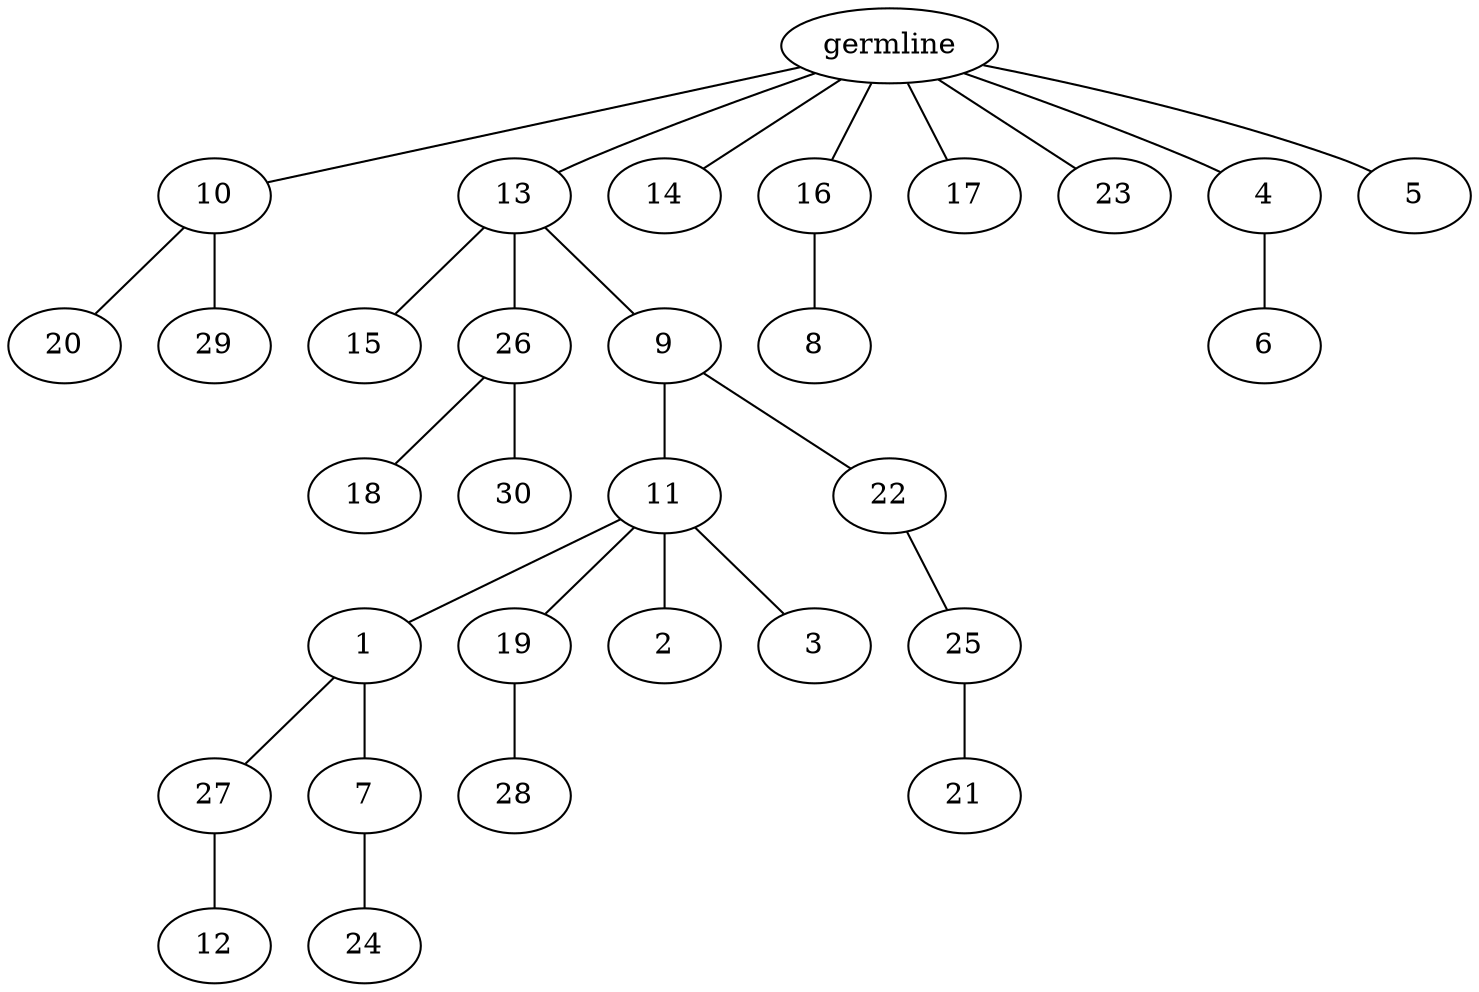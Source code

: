 graph tree {
    "140426905811408" [label="germline"];
    "140426911148304" [label="10"];
    "140426911149408" [label="20"];
    "140426911149072" [label="29"];
    "140426911148784" [label="13"];
    "140426911015312" [label="15"];
    "140426911015024" [label="26"];
    "140426911015168" [label="18"];
    "140426911015360" [label="30"];
    "140426911016320" [label="9"];
    "140426911015792" [label="11"];
    "140426911015984" [label="1"];
    "140426911016512" [label="27"];
    "140426911016800" [label="12"];
    "140426911017328" [label="7"];
    "140426905794832" [label="24"];
    "140426911017616" [label="19"];
    "140426911017088" [label="28"];
    "140426911017472" [label="2"];
    "140426911017040" [label="3"];
    "140426911017808" [label="22"];
    "140426911016992" [label="25"];
    "140426911016896" [label="21"];
    "140426911149936" [label="14"];
    "140426911016464" [label="16"];
    "140426911018048" [label="8"];
    "140426911018384" [label="17"];
    "140426911017952" [label="23"];
    "140426911017760" [label="4"];
    "140426911017184" [label="6"];
    "140426911018912" [label="5"];
    "140426905811408" -- "140426911148304";
    "140426905811408" -- "140426911148784";
    "140426905811408" -- "140426911149936";
    "140426905811408" -- "140426911016464";
    "140426905811408" -- "140426911018384";
    "140426905811408" -- "140426911017952";
    "140426905811408" -- "140426911017760";
    "140426905811408" -- "140426911018912";
    "140426911148304" -- "140426911149408";
    "140426911148304" -- "140426911149072";
    "140426911148784" -- "140426911015312";
    "140426911148784" -- "140426911015024";
    "140426911148784" -- "140426911016320";
    "140426911015024" -- "140426911015168";
    "140426911015024" -- "140426911015360";
    "140426911016320" -- "140426911015792";
    "140426911016320" -- "140426911017808";
    "140426911015792" -- "140426911015984";
    "140426911015792" -- "140426911017616";
    "140426911015792" -- "140426911017472";
    "140426911015792" -- "140426911017040";
    "140426911015984" -- "140426911016512";
    "140426911015984" -- "140426911017328";
    "140426911016512" -- "140426911016800";
    "140426911017328" -- "140426905794832";
    "140426911017616" -- "140426911017088";
    "140426911017808" -- "140426911016992";
    "140426911016992" -- "140426911016896";
    "140426911016464" -- "140426911018048";
    "140426911017760" -- "140426911017184";
}
